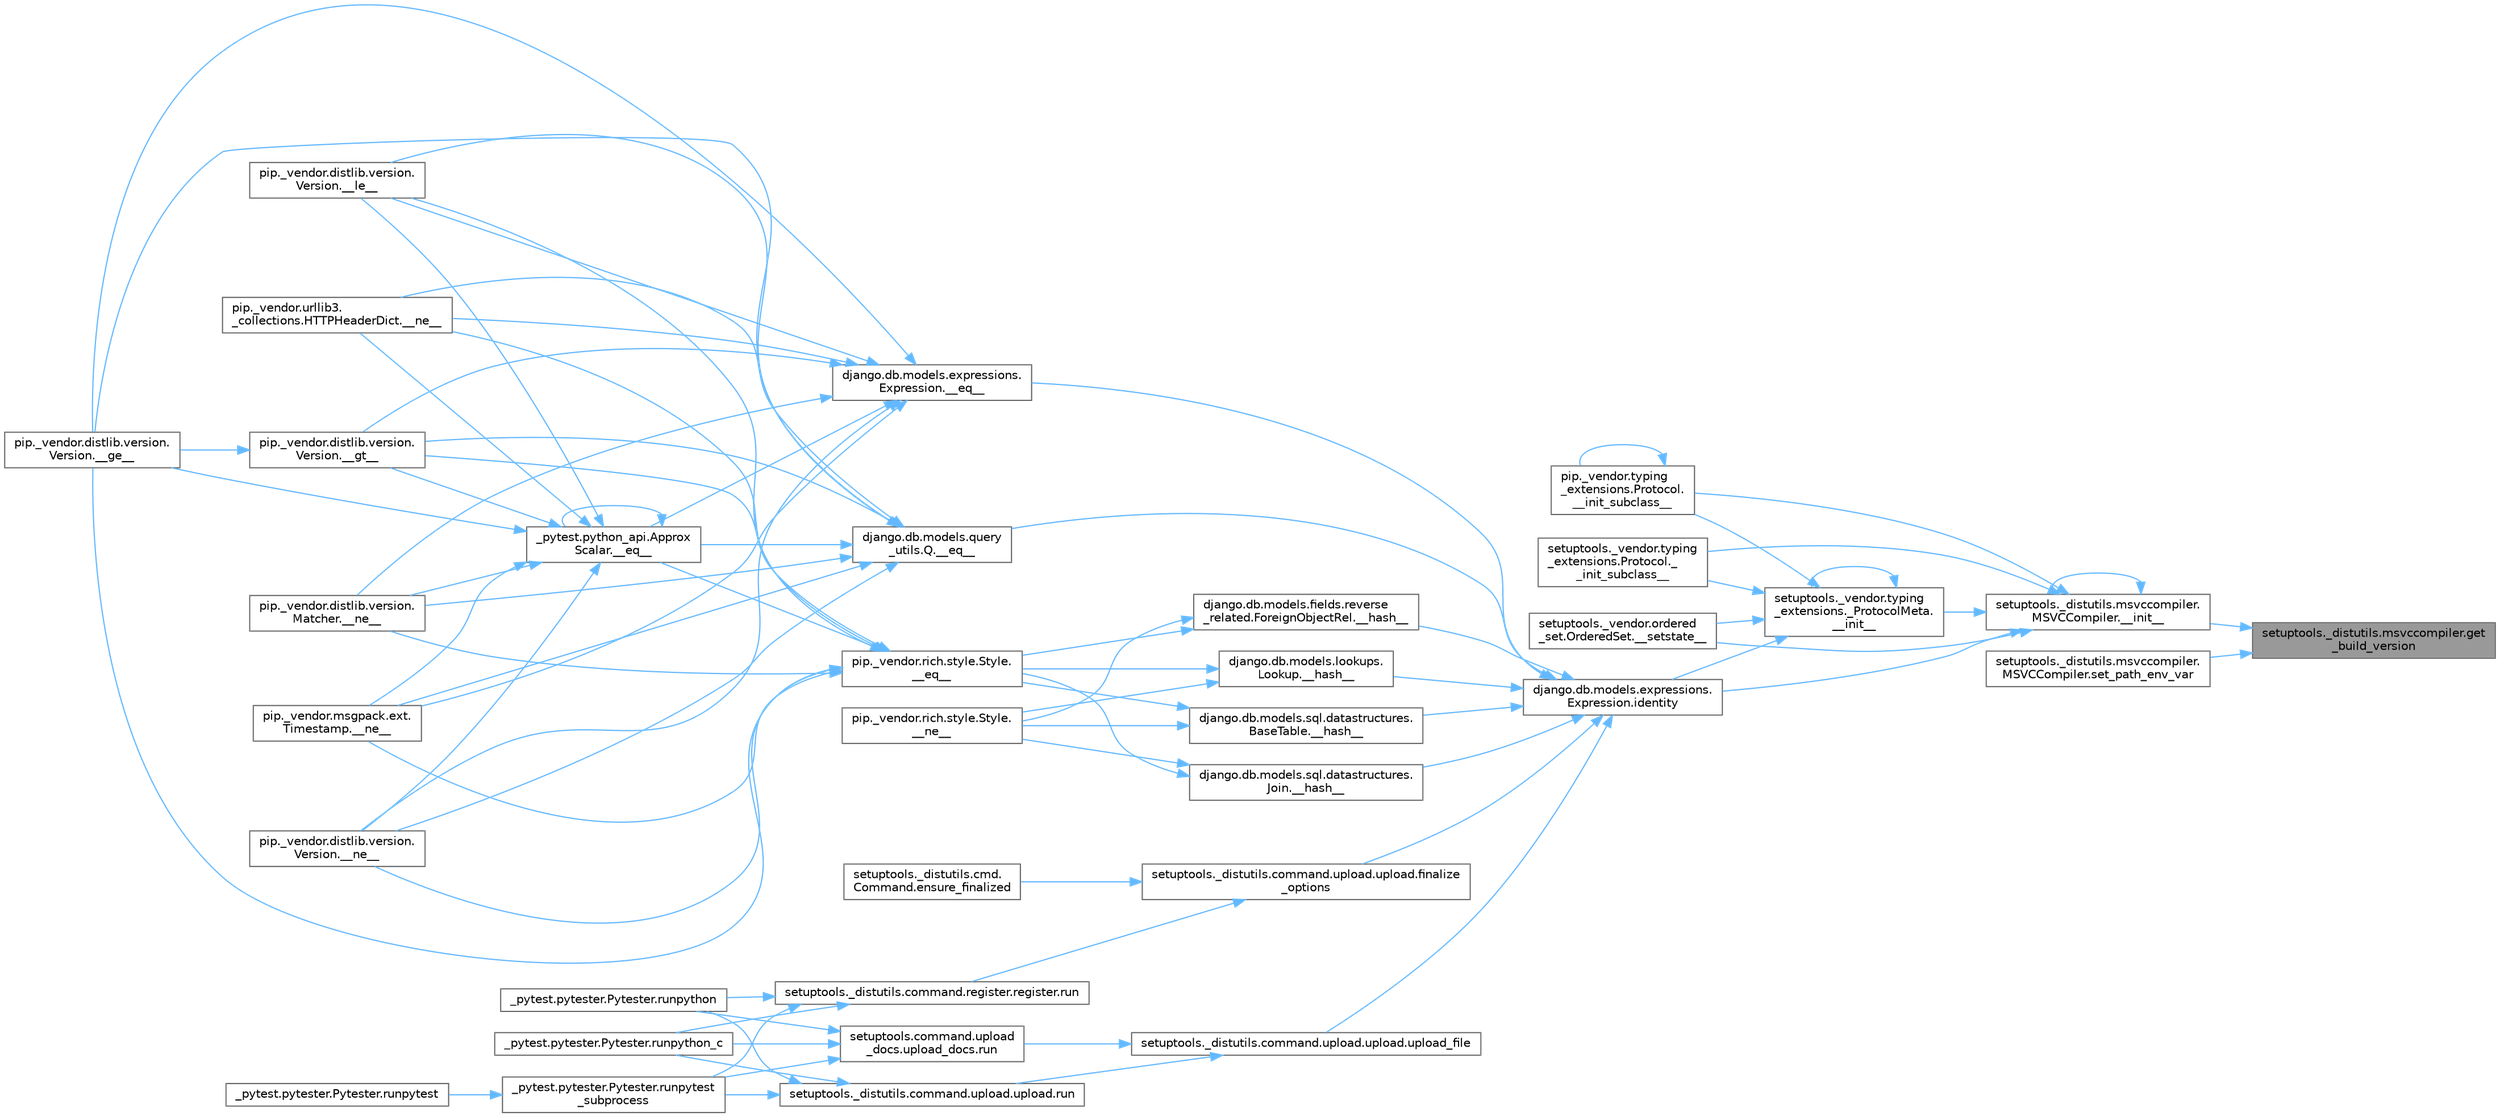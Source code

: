 digraph "setuptools._distutils.msvccompiler.get_build_version"
{
 // LATEX_PDF_SIZE
  bgcolor="transparent";
  edge [fontname=Helvetica,fontsize=10,labelfontname=Helvetica,labelfontsize=10];
  node [fontname=Helvetica,fontsize=10,shape=box,height=0.2,width=0.4];
  rankdir="RL";
  Node1 [id="Node000001",label="setuptools._distutils.msvccompiler.get\l_build_version",height=0.2,width=0.4,color="gray40", fillcolor="grey60", style="filled", fontcolor="black",tooltip=" "];
  Node1 -> Node2 [id="edge1_Node000001_Node000002",dir="back",color="steelblue1",style="solid",tooltip=" "];
  Node2 [id="Node000002",label="setuptools._distutils.msvccompiler.\lMSVCCompiler.__init__",height=0.2,width=0.4,color="grey40", fillcolor="white", style="filled",URL="$classsetuptools_1_1__distutils_1_1msvccompiler_1_1_m_s_v_c_compiler.html#a2c61f1ea41281688deb8f96cc7b99048",tooltip=" "];
  Node2 -> Node2 [id="edge2_Node000002_Node000002",dir="back",color="steelblue1",style="solid",tooltip=" "];
  Node2 -> Node3 [id="edge3_Node000002_Node000003",dir="back",color="steelblue1",style="solid",tooltip=" "];
  Node3 [id="Node000003",label="setuptools._vendor.typing\l_extensions._ProtocolMeta.\l__init__",height=0.2,width=0.4,color="grey40", fillcolor="white", style="filled",URL="$classsetuptools_1_1__vendor_1_1typing__extensions_1_1___protocol_meta.html#a7bbaff8ac6d19534b46bca363ee0b43a",tooltip=" "];
  Node3 -> Node3 [id="edge4_Node000003_Node000003",dir="back",color="steelblue1",style="solid",tooltip=" "];
  Node3 -> Node4 [id="edge5_Node000003_Node000004",dir="back",color="steelblue1",style="solid",tooltip=" "];
  Node4 [id="Node000004",label="pip._vendor.typing\l_extensions.Protocol.\l__init_subclass__",height=0.2,width=0.4,color="grey40", fillcolor="white", style="filled",URL="$classpip_1_1__vendor_1_1typing__extensions_1_1_protocol.html#a2916efc86cebb8aba6deb7fd30b33988",tooltip=" "];
  Node4 -> Node4 [id="edge6_Node000004_Node000004",dir="back",color="steelblue1",style="solid",tooltip=" "];
  Node3 -> Node5 [id="edge7_Node000003_Node000005",dir="back",color="steelblue1",style="solid",tooltip=" "];
  Node5 [id="Node000005",label="setuptools._vendor.typing\l_extensions.Protocol._\l_init_subclass__",height=0.2,width=0.4,color="grey40", fillcolor="white", style="filled",URL="$classsetuptools_1_1__vendor_1_1typing__extensions_1_1_protocol.html#ac6cbebc092a4724ab3704c5334059874",tooltip=" "];
  Node3 -> Node6 [id="edge8_Node000003_Node000006",dir="back",color="steelblue1",style="solid",tooltip=" "];
  Node6 [id="Node000006",label="setuptools._vendor.ordered\l_set.OrderedSet.__setstate__",height=0.2,width=0.4,color="grey40", fillcolor="white", style="filled",URL="$classsetuptools_1_1__vendor_1_1ordered__set_1_1_ordered_set.html#aa7f7de9d987829525d06db565fe1b4a1",tooltip=" "];
  Node3 -> Node7 [id="edge9_Node000003_Node000007",dir="back",color="steelblue1",style="solid",tooltip=" "];
  Node7 [id="Node000007",label="django.db.models.expressions.\lExpression.identity",height=0.2,width=0.4,color="grey40", fillcolor="white", style="filled",URL="$classdjango_1_1db_1_1models_1_1expressions_1_1_expression.html#a10048810b5eb8641acf3bc150731b925",tooltip=" "];
  Node7 -> Node8 [id="edge10_Node000007_Node000008",dir="back",color="steelblue1",style="solid",tooltip=" "];
  Node8 [id="Node000008",label="django.db.models.expressions.\lExpression.__eq__",height=0.2,width=0.4,color="grey40", fillcolor="white", style="filled",URL="$classdjango_1_1db_1_1models_1_1expressions_1_1_expression.html#adb4c2940b4e88b38771aac46593315e1",tooltip=" "];
  Node8 -> Node9 [id="edge11_Node000008_Node000009",dir="back",color="steelblue1",style="solid",tooltip=" "];
  Node9 [id="Node000009",label="_pytest.python_api.Approx\lScalar.__eq__",height=0.2,width=0.4,color="grey40", fillcolor="white", style="filled",URL="$class__pytest_1_1python__api_1_1_approx_scalar.html#af4601ee4ca7409927f88c83ebfc3d923",tooltip=" "];
  Node9 -> Node9 [id="edge12_Node000009_Node000009",dir="back",color="steelblue1",style="solid",tooltip=" "];
  Node9 -> Node10 [id="edge13_Node000009_Node000010",dir="back",color="steelblue1",style="solid",tooltip=" "];
  Node10 [id="Node000010",label="pip._vendor.distlib.version.\lVersion.__ge__",height=0.2,width=0.4,color="grey40", fillcolor="white", style="filled",URL="$classpip_1_1__vendor_1_1distlib_1_1version_1_1_version.html#aa6b7b889cebc687ddb5ed9040d01b1ec",tooltip=" "];
  Node9 -> Node11 [id="edge14_Node000009_Node000011",dir="back",color="steelblue1",style="solid",tooltip=" "];
  Node11 [id="Node000011",label="pip._vendor.distlib.version.\lVersion.__gt__",height=0.2,width=0.4,color="grey40", fillcolor="white", style="filled",URL="$classpip_1_1__vendor_1_1distlib_1_1version_1_1_version.html#a51cf0c8da1bb6829173ff6861b10cb5f",tooltip=" "];
  Node11 -> Node10 [id="edge15_Node000011_Node000010",dir="back",color="steelblue1",style="solid",tooltip=" "];
  Node9 -> Node12 [id="edge16_Node000009_Node000012",dir="back",color="steelblue1",style="solid",tooltip=" "];
  Node12 [id="Node000012",label="pip._vendor.distlib.version.\lVersion.__le__",height=0.2,width=0.4,color="grey40", fillcolor="white", style="filled",URL="$classpip_1_1__vendor_1_1distlib_1_1version_1_1_version.html#ae5e2c5d9b76377e286fcf92a382cbb8b",tooltip=" "];
  Node9 -> Node13 [id="edge17_Node000009_Node000013",dir="back",color="steelblue1",style="solid",tooltip=" "];
  Node13 [id="Node000013",label="pip._vendor.distlib.version.\lMatcher.__ne__",height=0.2,width=0.4,color="grey40", fillcolor="white", style="filled",URL="$classpip_1_1__vendor_1_1distlib_1_1version_1_1_matcher.html#a24f8f8a4686bff3018fee5d22f4e02f1",tooltip=" "];
  Node9 -> Node14 [id="edge18_Node000009_Node000014",dir="back",color="steelblue1",style="solid",tooltip=" "];
  Node14 [id="Node000014",label="pip._vendor.distlib.version.\lVersion.__ne__",height=0.2,width=0.4,color="grey40", fillcolor="white", style="filled",URL="$classpip_1_1__vendor_1_1distlib_1_1version_1_1_version.html#aea3cdf6db007318ab1a2e8d144e2a4a1",tooltip=" "];
  Node9 -> Node15 [id="edge19_Node000009_Node000015",dir="back",color="steelblue1",style="solid",tooltip=" "];
  Node15 [id="Node000015",label="pip._vendor.msgpack.ext.\lTimestamp.__ne__",height=0.2,width=0.4,color="grey40", fillcolor="white", style="filled",URL="$classpip_1_1__vendor_1_1msgpack_1_1ext_1_1_timestamp.html#ac38b8cada8075f7a1133b06bc99b2317",tooltip=" "];
  Node9 -> Node16 [id="edge20_Node000009_Node000016",dir="back",color="steelblue1",style="solid",tooltip=" "];
  Node16 [id="Node000016",label="pip._vendor.urllib3.\l_collections.HTTPHeaderDict.__ne__",height=0.2,width=0.4,color="grey40", fillcolor="white", style="filled",URL="$classpip_1_1__vendor_1_1urllib3_1_1__collections_1_1_h_t_t_p_header_dict.html#aa7766a9499d33160a1258e140e35a806",tooltip=" "];
  Node8 -> Node10 [id="edge21_Node000008_Node000010",dir="back",color="steelblue1",style="solid",tooltip=" "];
  Node8 -> Node11 [id="edge22_Node000008_Node000011",dir="back",color="steelblue1",style="solid",tooltip=" "];
  Node8 -> Node12 [id="edge23_Node000008_Node000012",dir="back",color="steelblue1",style="solid",tooltip=" "];
  Node8 -> Node13 [id="edge24_Node000008_Node000013",dir="back",color="steelblue1",style="solid",tooltip=" "];
  Node8 -> Node14 [id="edge25_Node000008_Node000014",dir="back",color="steelblue1",style="solid",tooltip=" "];
  Node8 -> Node15 [id="edge26_Node000008_Node000015",dir="back",color="steelblue1",style="solid",tooltip=" "];
  Node8 -> Node16 [id="edge27_Node000008_Node000016",dir="back",color="steelblue1",style="solid",tooltip=" "];
  Node7 -> Node17 [id="edge28_Node000007_Node000017",dir="back",color="steelblue1",style="solid",tooltip=" "];
  Node17 [id="Node000017",label="django.db.models.query\l_utils.Q.__eq__",height=0.2,width=0.4,color="grey40", fillcolor="white", style="filled",URL="$classdjango_1_1db_1_1models_1_1query__utils_1_1_q.html#aa83c3e0a1d5257be65a946fcc4baf58a",tooltip=" "];
  Node17 -> Node9 [id="edge29_Node000017_Node000009",dir="back",color="steelblue1",style="solid",tooltip=" "];
  Node17 -> Node10 [id="edge30_Node000017_Node000010",dir="back",color="steelblue1",style="solid",tooltip=" "];
  Node17 -> Node11 [id="edge31_Node000017_Node000011",dir="back",color="steelblue1",style="solid",tooltip=" "];
  Node17 -> Node12 [id="edge32_Node000017_Node000012",dir="back",color="steelblue1",style="solid",tooltip=" "];
  Node17 -> Node13 [id="edge33_Node000017_Node000013",dir="back",color="steelblue1",style="solid",tooltip=" "];
  Node17 -> Node14 [id="edge34_Node000017_Node000014",dir="back",color="steelblue1",style="solid",tooltip=" "];
  Node17 -> Node15 [id="edge35_Node000017_Node000015",dir="back",color="steelblue1",style="solid",tooltip=" "];
  Node17 -> Node16 [id="edge36_Node000017_Node000016",dir="back",color="steelblue1",style="solid",tooltip=" "];
  Node7 -> Node18 [id="edge37_Node000007_Node000018",dir="back",color="steelblue1",style="solid",tooltip=" "];
  Node18 [id="Node000018",label="django.db.models.fields.reverse\l_related.ForeignObjectRel.__hash__",height=0.2,width=0.4,color="grey40", fillcolor="white", style="filled",URL="$classdjango_1_1db_1_1models_1_1fields_1_1reverse__related_1_1_foreign_object_rel.html#aa0478c97c51638ebbe5b348c9ace7a13",tooltip=" "];
  Node18 -> Node19 [id="edge38_Node000018_Node000019",dir="back",color="steelblue1",style="solid",tooltip=" "];
  Node19 [id="Node000019",label="pip._vendor.rich.style.Style.\l__eq__",height=0.2,width=0.4,color="grey40", fillcolor="white", style="filled",URL="$classpip_1_1__vendor_1_1rich_1_1style_1_1_style.html#aa1040cd22d3171dc8ac3f0ce31653284",tooltip=" "];
  Node19 -> Node9 [id="edge39_Node000019_Node000009",dir="back",color="steelblue1",style="solid",tooltip=" "];
  Node19 -> Node10 [id="edge40_Node000019_Node000010",dir="back",color="steelblue1",style="solid",tooltip=" "];
  Node19 -> Node11 [id="edge41_Node000019_Node000011",dir="back",color="steelblue1",style="solid",tooltip=" "];
  Node19 -> Node12 [id="edge42_Node000019_Node000012",dir="back",color="steelblue1",style="solid",tooltip=" "];
  Node19 -> Node13 [id="edge43_Node000019_Node000013",dir="back",color="steelblue1",style="solid",tooltip=" "];
  Node19 -> Node14 [id="edge44_Node000019_Node000014",dir="back",color="steelblue1",style="solid",tooltip=" "];
  Node19 -> Node15 [id="edge45_Node000019_Node000015",dir="back",color="steelblue1",style="solid",tooltip=" "];
  Node19 -> Node16 [id="edge46_Node000019_Node000016",dir="back",color="steelblue1",style="solid",tooltip=" "];
  Node18 -> Node20 [id="edge47_Node000018_Node000020",dir="back",color="steelblue1",style="solid",tooltip=" "];
  Node20 [id="Node000020",label="pip._vendor.rich.style.Style.\l__ne__",height=0.2,width=0.4,color="grey40", fillcolor="white", style="filled",URL="$classpip_1_1__vendor_1_1rich_1_1style_1_1_style.html#a97595d869459e2d619505c87c0b9fe81",tooltip=" "];
  Node7 -> Node21 [id="edge48_Node000007_Node000021",dir="back",color="steelblue1",style="solid",tooltip=" "];
  Node21 [id="Node000021",label="django.db.models.lookups.\lLookup.__hash__",height=0.2,width=0.4,color="grey40", fillcolor="white", style="filled",URL="$classdjango_1_1db_1_1models_1_1lookups_1_1_lookup.html#a05201ecef16ee5ad8c9a403b7ebbc268",tooltip=" "];
  Node21 -> Node19 [id="edge49_Node000021_Node000019",dir="back",color="steelblue1",style="solid",tooltip=" "];
  Node21 -> Node20 [id="edge50_Node000021_Node000020",dir="back",color="steelblue1",style="solid",tooltip=" "];
  Node7 -> Node22 [id="edge51_Node000007_Node000022",dir="back",color="steelblue1",style="solid",tooltip=" "];
  Node22 [id="Node000022",label="django.db.models.sql.datastructures.\lBaseTable.__hash__",height=0.2,width=0.4,color="grey40", fillcolor="white", style="filled",URL="$classdjango_1_1db_1_1models_1_1sql_1_1datastructures_1_1_base_table.html#aebcfbba4343eb7a1520718b608feaaa6",tooltip=" "];
  Node22 -> Node19 [id="edge52_Node000022_Node000019",dir="back",color="steelblue1",style="solid",tooltip=" "];
  Node22 -> Node20 [id="edge53_Node000022_Node000020",dir="back",color="steelblue1",style="solid",tooltip=" "];
  Node7 -> Node23 [id="edge54_Node000007_Node000023",dir="back",color="steelblue1",style="solid",tooltip=" "];
  Node23 [id="Node000023",label="django.db.models.sql.datastructures.\lJoin.__hash__",height=0.2,width=0.4,color="grey40", fillcolor="white", style="filled",URL="$classdjango_1_1db_1_1models_1_1sql_1_1datastructures_1_1_join.html#adcb5282598b4e04b92f6bd262f0d360c",tooltip=" "];
  Node23 -> Node19 [id="edge55_Node000023_Node000019",dir="back",color="steelblue1",style="solid",tooltip=" "];
  Node23 -> Node20 [id="edge56_Node000023_Node000020",dir="back",color="steelblue1",style="solid",tooltip=" "];
  Node7 -> Node24 [id="edge57_Node000007_Node000024",dir="back",color="steelblue1",style="solid",tooltip=" "];
  Node24 [id="Node000024",label="setuptools._distutils.command.upload.upload.finalize\l_options",height=0.2,width=0.4,color="grey40", fillcolor="white", style="filled",URL="$classsetuptools_1_1__distutils_1_1command_1_1upload_1_1upload.html#a9c94c240a676c164b8b18a141bc48c4c",tooltip=" "];
  Node24 -> Node25 [id="edge58_Node000024_Node000025",dir="back",color="steelblue1",style="solid",tooltip=" "];
  Node25 [id="Node000025",label="setuptools._distutils.cmd.\lCommand.ensure_finalized",height=0.2,width=0.4,color="grey40", fillcolor="white", style="filled",URL="$classsetuptools_1_1__distutils_1_1cmd_1_1_command.html#a3d586ca13afbfed87a11872fd15515ab",tooltip=" "];
  Node24 -> Node26 [id="edge59_Node000024_Node000026",dir="back",color="steelblue1",style="solid",tooltip=" "];
  Node26 [id="Node000026",label="setuptools._distutils.command.register.register.run",height=0.2,width=0.4,color="grey40", fillcolor="white", style="filled",URL="$classsetuptools_1_1__distutils_1_1command_1_1register_1_1register.html#a2c04b126757f477c907033d7f3d0e169",tooltip=" "];
  Node26 -> Node27 [id="edge60_Node000026_Node000027",dir="back",color="steelblue1",style="solid",tooltip=" "];
  Node27 [id="Node000027",label="_pytest.pytester.Pytester.runpytest\l_subprocess",height=0.2,width=0.4,color="grey40", fillcolor="white", style="filled",URL="$class__pytest_1_1pytester_1_1_pytester.html#a59323c6d6a1469a1206f1c0b8fce99c9",tooltip=" "];
  Node27 -> Node28 [id="edge61_Node000027_Node000028",dir="back",color="steelblue1",style="solid",tooltip=" "];
  Node28 [id="Node000028",label="_pytest.pytester.Pytester.runpytest",height=0.2,width=0.4,color="grey40", fillcolor="white", style="filled",URL="$class__pytest_1_1pytester_1_1_pytester.html#a2765db48ffe1b8853581d711ff43a87b",tooltip=" "];
  Node26 -> Node29 [id="edge62_Node000026_Node000029",dir="back",color="steelblue1",style="solid",tooltip=" "];
  Node29 [id="Node000029",label="_pytest.pytester.Pytester.runpython",height=0.2,width=0.4,color="grey40", fillcolor="white", style="filled",URL="$class__pytest_1_1pytester_1_1_pytester.html#a4e0c539507f15fd333cf618faf9687ef",tooltip=" "];
  Node26 -> Node30 [id="edge63_Node000026_Node000030",dir="back",color="steelblue1",style="solid",tooltip=" "];
  Node30 [id="Node000030",label="_pytest.pytester.Pytester.runpython_c",height=0.2,width=0.4,color="grey40", fillcolor="white", style="filled",URL="$class__pytest_1_1pytester_1_1_pytester.html#aea789acfe206d9c40d9a6bf54a337f2a",tooltip=" "];
  Node7 -> Node31 [id="edge64_Node000007_Node000031",dir="back",color="steelblue1",style="solid",tooltip=" "];
  Node31 [id="Node000031",label="setuptools._distutils.command.upload.upload.upload_file",height=0.2,width=0.4,color="grey40", fillcolor="white", style="filled",URL="$classsetuptools_1_1__distutils_1_1command_1_1upload_1_1upload.html#aa7d9089079f68edc3d38061fcc04211f",tooltip=" "];
  Node31 -> Node32 [id="edge65_Node000031_Node000032",dir="back",color="steelblue1",style="solid",tooltip=" "];
  Node32 [id="Node000032",label="setuptools._distutils.command.upload.upload.run",height=0.2,width=0.4,color="grey40", fillcolor="white", style="filled",URL="$classsetuptools_1_1__distutils_1_1command_1_1upload_1_1upload.html#ace38d87cba47d2d4fea6a9cfd3328afe",tooltip=" "];
  Node32 -> Node27 [id="edge66_Node000032_Node000027",dir="back",color="steelblue1",style="solid",tooltip=" "];
  Node32 -> Node29 [id="edge67_Node000032_Node000029",dir="back",color="steelblue1",style="solid",tooltip=" "];
  Node32 -> Node30 [id="edge68_Node000032_Node000030",dir="back",color="steelblue1",style="solid",tooltip=" "];
  Node31 -> Node33 [id="edge69_Node000031_Node000033",dir="back",color="steelblue1",style="solid",tooltip=" "];
  Node33 [id="Node000033",label="setuptools.command.upload\l_docs.upload_docs.run",height=0.2,width=0.4,color="grey40", fillcolor="white", style="filled",URL="$classsetuptools_1_1command_1_1upload__docs_1_1upload__docs.html#aa4dc06178a865c40dcd7fe0cd77a2bfe",tooltip=" "];
  Node33 -> Node27 [id="edge70_Node000033_Node000027",dir="back",color="steelblue1",style="solid",tooltip=" "];
  Node33 -> Node29 [id="edge71_Node000033_Node000029",dir="back",color="steelblue1",style="solid",tooltip=" "];
  Node33 -> Node30 [id="edge72_Node000033_Node000030",dir="back",color="steelblue1",style="solid",tooltip=" "];
  Node2 -> Node4 [id="edge73_Node000002_Node000004",dir="back",color="steelblue1",style="solid",tooltip=" "];
  Node2 -> Node5 [id="edge74_Node000002_Node000005",dir="back",color="steelblue1",style="solid",tooltip=" "];
  Node2 -> Node6 [id="edge75_Node000002_Node000006",dir="back",color="steelblue1",style="solid",tooltip=" "];
  Node2 -> Node7 [id="edge76_Node000002_Node000007",dir="back",color="steelblue1",style="solid",tooltip=" "];
  Node1 -> Node34 [id="edge77_Node000001_Node000034",dir="back",color="steelblue1",style="solid",tooltip=" "];
  Node34 [id="Node000034",label="setuptools._distutils.msvccompiler.\lMSVCCompiler.set_path_env_var",height=0.2,width=0.4,color="grey40", fillcolor="white", style="filled",URL="$classsetuptools_1_1__distutils_1_1msvccompiler_1_1_m_s_v_c_compiler.html#a4b892c69ea08b5046f6fa465802d67ab",tooltip=" "];
}
